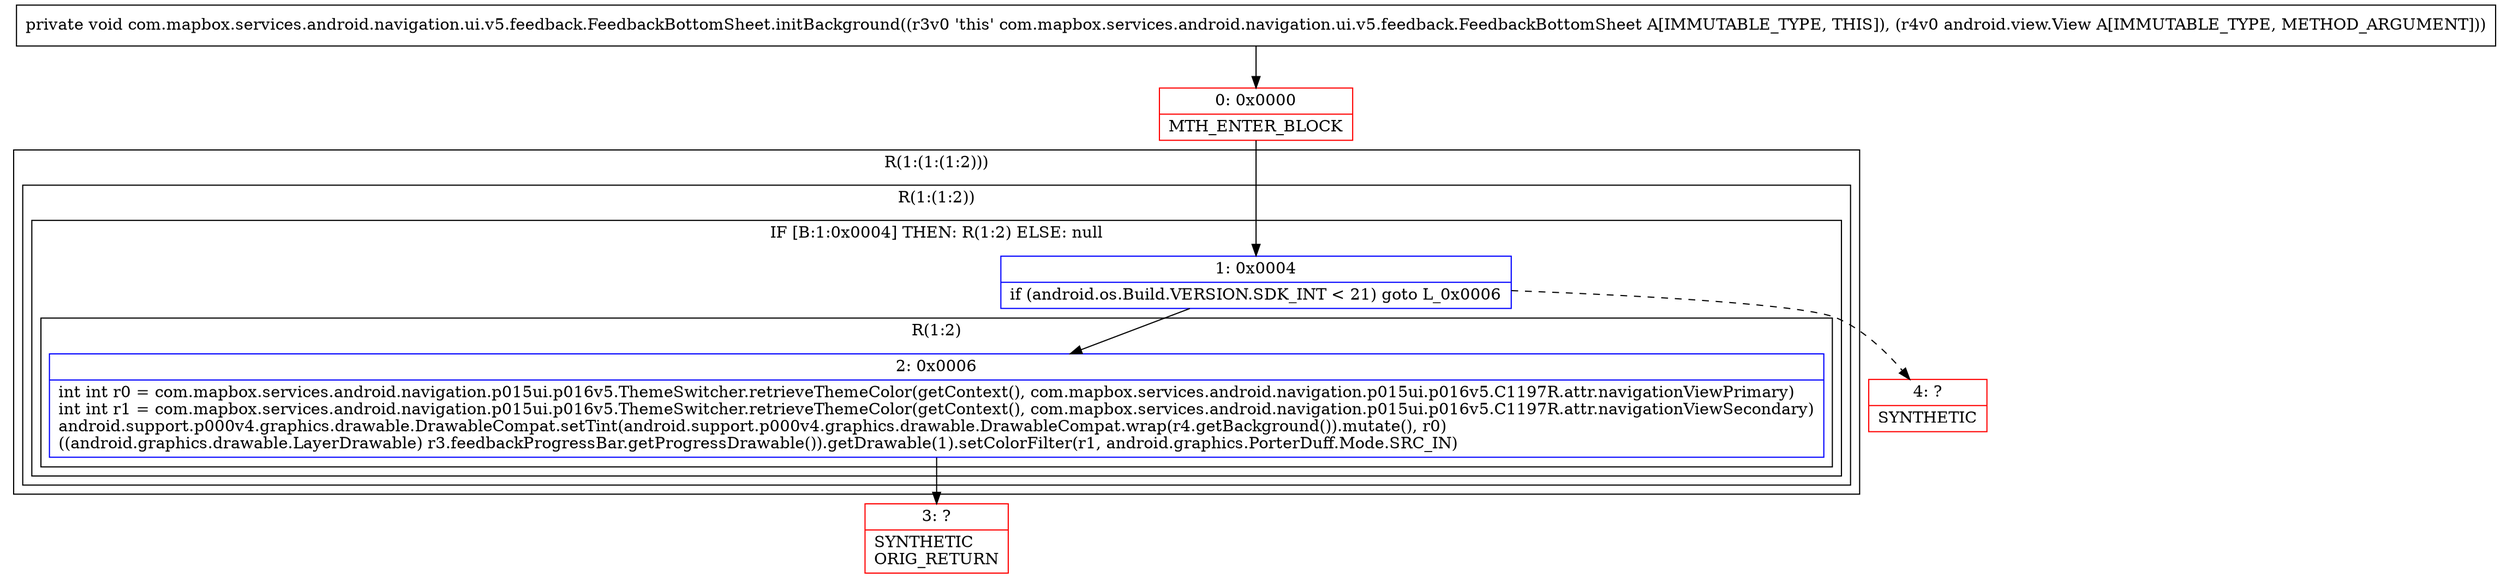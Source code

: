 digraph "CFG forcom.mapbox.services.android.navigation.ui.v5.feedback.FeedbackBottomSheet.initBackground(Landroid\/view\/View;)V" {
subgraph cluster_Region_1560884984 {
label = "R(1:(1:(1:2)))";
node [shape=record,color=blue];
subgraph cluster_Region_833913657 {
label = "R(1:(1:2))";
node [shape=record,color=blue];
subgraph cluster_IfRegion_2064259769 {
label = "IF [B:1:0x0004] THEN: R(1:2) ELSE: null";
node [shape=record,color=blue];
Node_1 [shape=record,label="{1\:\ 0x0004|if (android.os.Build.VERSION.SDK_INT \< 21) goto L_0x0006\l}"];
subgraph cluster_Region_903580693 {
label = "R(1:2)";
node [shape=record,color=blue];
Node_2 [shape=record,label="{2\:\ 0x0006|int int r0 = com.mapbox.services.android.navigation.p015ui.p016v5.ThemeSwitcher.retrieveThemeColor(getContext(), com.mapbox.services.android.navigation.p015ui.p016v5.C1197R.attr.navigationViewPrimary)\lint int r1 = com.mapbox.services.android.navigation.p015ui.p016v5.ThemeSwitcher.retrieveThemeColor(getContext(), com.mapbox.services.android.navigation.p015ui.p016v5.C1197R.attr.navigationViewSecondary)\landroid.support.p000v4.graphics.drawable.DrawableCompat.setTint(android.support.p000v4.graphics.drawable.DrawableCompat.wrap(r4.getBackground()).mutate(), r0)\l((android.graphics.drawable.LayerDrawable) r3.feedbackProgressBar.getProgressDrawable()).getDrawable(1).setColorFilter(r1, android.graphics.PorterDuff.Mode.SRC_IN)\l}"];
}
}
}
}
Node_0 [shape=record,color=red,label="{0\:\ 0x0000|MTH_ENTER_BLOCK\l}"];
Node_3 [shape=record,color=red,label="{3\:\ ?|SYNTHETIC\lORIG_RETURN\l}"];
Node_4 [shape=record,color=red,label="{4\:\ ?|SYNTHETIC\l}"];
MethodNode[shape=record,label="{private void com.mapbox.services.android.navigation.ui.v5.feedback.FeedbackBottomSheet.initBackground((r3v0 'this' com.mapbox.services.android.navigation.ui.v5.feedback.FeedbackBottomSheet A[IMMUTABLE_TYPE, THIS]), (r4v0 android.view.View A[IMMUTABLE_TYPE, METHOD_ARGUMENT])) }"];
MethodNode -> Node_0;
Node_1 -> Node_2;
Node_1 -> Node_4[style=dashed];
Node_2 -> Node_3;
Node_0 -> Node_1;
}

